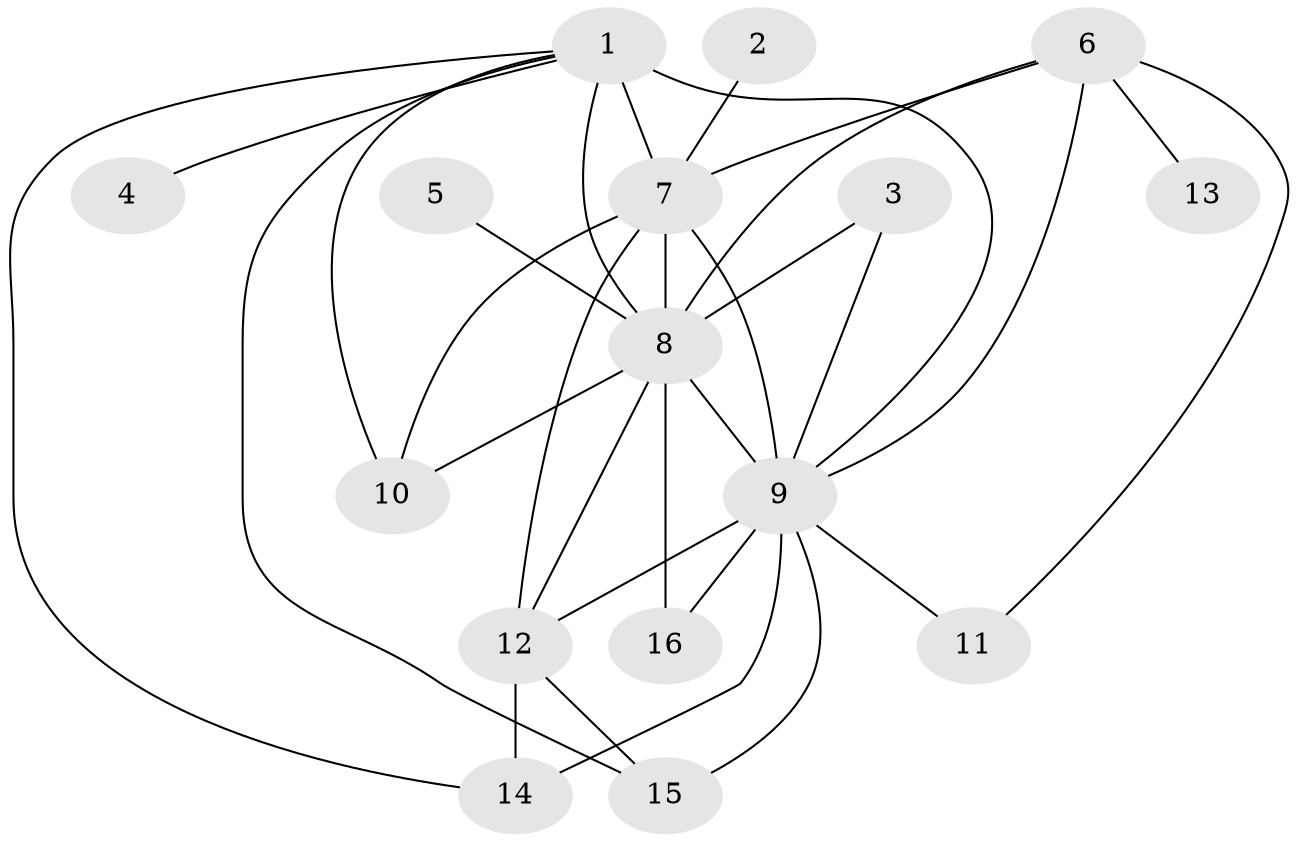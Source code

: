 // original degree distribution, {15: 0.018867924528301886, 16: 0.03773584905660377, 12: 0.03773584905660377, 19: 0.018867924528301886, 10: 0.018867924528301886, 13: 0.018867924528301886, 17: 0.018867924528301886, 20: 0.018867924528301886, 3: 0.2641509433962264, 2: 0.4716981132075472, 5: 0.03773584905660377, 4: 0.018867924528301886, 6: 0.018867924528301886}
// Generated by graph-tools (version 1.1) at 2025/36/03/04/25 23:36:35]
// undirected, 16 vertices, 31 edges
graph export_dot {
  node [color=gray90,style=filled];
  1;
  2;
  3;
  4;
  5;
  6;
  7;
  8;
  9;
  10;
  11;
  12;
  13;
  14;
  15;
  16;
  1 -- 4 [weight=3.0];
  1 -- 7 [weight=2.0];
  1 -- 8 [weight=5.0];
  1 -- 9 [weight=11.0];
  1 -- 10 [weight=1.0];
  1 -- 14 [weight=1.0];
  1 -- 15 [weight=2.0];
  2 -- 7 [weight=1.0];
  3 -- 8 [weight=1.0];
  3 -- 9 [weight=2.0];
  5 -- 8 [weight=3.0];
  6 -- 7 [weight=1.0];
  6 -- 8 [weight=1.0];
  6 -- 9 [weight=2.0];
  6 -- 11 [weight=1.0];
  6 -- 13 [weight=1.0];
  7 -- 8 [weight=4.0];
  7 -- 9 [weight=7.0];
  7 -- 10 [weight=1.0];
  7 -- 12 [weight=1.0];
  8 -- 9 [weight=13.0];
  8 -- 10 [weight=1.0];
  8 -- 12 [weight=2.0];
  8 -- 16 [weight=2.0];
  9 -- 11 [weight=2.0];
  9 -- 12 [weight=3.0];
  9 -- 14 [weight=3.0];
  9 -- 15 [weight=1.0];
  9 -- 16 [weight=1.0];
  12 -- 14 [weight=1.0];
  12 -- 15 [weight=1.0];
}
